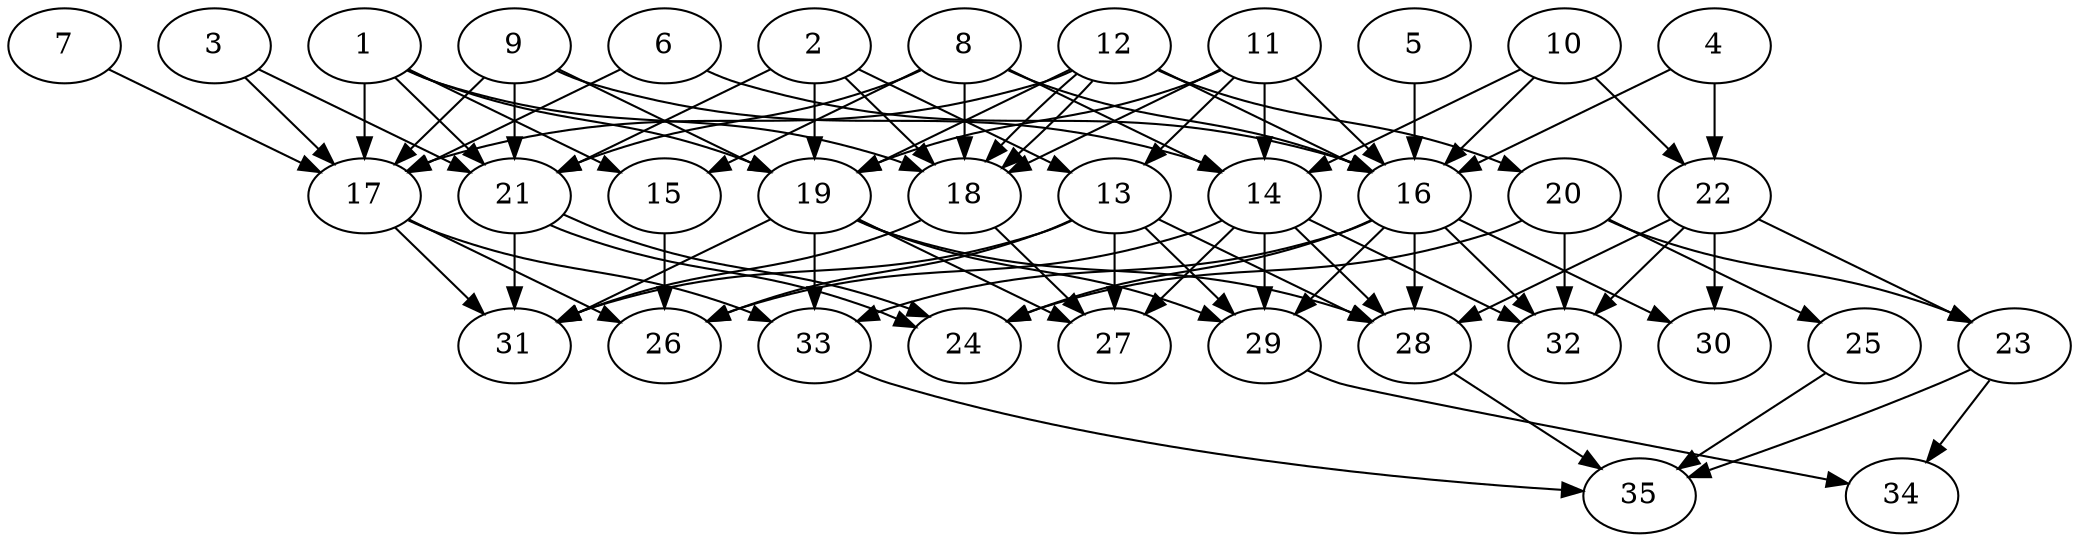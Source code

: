 // DAG automatically generated by daggen at Thu Oct  3 14:05:37 2019
// ./daggen --dot -n 35 --ccr 0.4 --fat 0.7 --regular 0.9 --density 0.6 --mindata 5242880 --maxdata 52428800 
digraph G {
  1 [size="96972800", alpha="0.15", expect_size="38789120"] 
  1 -> 15 [size ="38789120"]
  1 -> 17 [size ="38789120"]
  1 -> 18 [size ="38789120"]
  1 -> 19 [size ="38789120"]
  1 -> 21 [size ="38789120"]
  2 [size="72832000", alpha="0.10", expect_size="29132800"] 
  2 -> 13 [size ="29132800"]
  2 -> 18 [size ="29132800"]
  2 -> 19 [size ="29132800"]
  2 -> 21 [size ="29132800"]
  3 [size="49610240", alpha="0.08", expect_size="19844096"] 
  3 -> 17 [size ="19844096"]
  3 -> 21 [size ="19844096"]
  4 [size="115417600", alpha="0.05", expect_size="46167040"] 
  4 -> 16 [size ="46167040"]
  4 -> 22 [size ="46167040"]
  5 [size="125959680", alpha="0.15", expect_size="50383872"] 
  5 -> 16 [size ="50383872"]
  6 [size="77463040", alpha="0.04", expect_size="30985216"] 
  6 -> 16 [size ="30985216"]
  6 -> 17 [size ="30985216"]
  7 [size="60784640", alpha="0.12", expect_size="24313856"] 
  7 -> 17 [size ="24313856"]
  8 [size="105694720", alpha="0.19", expect_size="42277888"] 
  8 -> 14 [size ="42277888"]
  8 -> 15 [size ="42277888"]
  8 -> 16 [size ="42277888"]
  8 -> 18 [size ="42277888"]
  8 -> 21 [size ="42277888"]
  9 [size="14051840", alpha="0.14", expect_size="5620736"] 
  9 -> 14 [size ="5620736"]
  9 -> 17 [size ="5620736"]
  9 -> 19 [size ="5620736"]
  9 -> 21 [size ="5620736"]
  10 [size="104061440", alpha="0.18", expect_size="41624576"] 
  10 -> 14 [size ="41624576"]
  10 -> 16 [size ="41624576"]
  10 -> 22 [size ="41624576"]
  11 [size="62863360", alpha="0.09", expect_size="25145344"] 
  11 -> 13 [size ="25145344"]
  11 -> 14 [size ="25145344"]
  11 -> 16 [size ="25145344"]
  11 -> 18 [size ="25145344"]
  11 -> 19 [size ="25145344"]
  12 [size="32880640", alpha="0.09", expect_size="13152256"] 
  12 -> 16 [size ="13152256"]
  12 -> 17 [size ="13152256"]
  12 -> 18 [size ="13152256"]
  12 -> 18 [size ="13152256"]
  12 -> 19 [size ="13152256"]
  12 -> 20 [size ="13152256"]
  13 [size="91043840", alpha="0.08", expect_size="36417536"] 
  13 -> 26 [size ="36417536"]
  13 -> 27 [size ="36417536"]
  13 -> 28 [size ="36417536"]
  13 -> 29 [size ="36417536"]
  13 -> 31 [size ="36417536"]
  14 [size="21194240", alpha="0.01", expect_size="8477696"] 
  14 -> 26 [size ="8477696"]
  14 -> 27 [size ="8477696"]
  14 -> 28 [size ="8477696"]
  14 -> 29 [size ="8477696"]
  14 -> 32 [size ="8477696"]
  15 [size="52925440", alpha="0.13", expect_size="21170176"] 
  15 -> 26 [size ="21170176"]
  16 [size="22256640", alpha="0.03", expect_size="8902656"] 
  16 -> 24 [size ="8902656"]
  16 -> 28 [size ="8902656"]
  16 -> 29 [size ="8902656"]
  16 -> 30 [size ="8902656"]
  16 -> 32 [size ="8902656"]
  16 -> 33 [size ="8902656"]
  17 [size="47203840", alpha="0.05", expect_size="18881536"] 
  17 -> 26 [size ="18881536"]
  17 -> 31 [size ="18881536"]
  17 -> 33 [size ="18881536"]
  18 [size="117153280", alpha="0.07", expect_size="46861312"] 
  18 -> 27 [size ="46861312"]
  18 -> 31 [size ="46861312"]
  19 [size="108889600", alpha="0.03", expect_size="43555840"] 
  19 -> 27 [size ="43555840"]
  19 -> 28 [size ="43555840"]
  19 -> 29 [size ="43555840"]
  19 -> 31 [size ="43555840"]
  19 -> 33 [size ="43555840"]
  20 [size="74260480", alpha="0.20", expect_size="29704192"] 
  20 -> 23 [size ="29704192"]
  20 -> 24 [size ="29704192"]
  20 -> 25 [size ="29704192"]
  20 -> 32 [size ="29704192"]
  21 [size="61506560", alpha="0.11", expect_size="24602624"] 
  21 -> 24 [size ="24602624"]
  21 -> 24 [size ="24602624"]
  21 -> 31 [size ="24602624"]
  22 [size="112583680", alpha="0.12", expect_size="45033472"] 
  22 -> 23 [size ="45033472"]
  22 -> 28 [size ="45033472"]
  22 -> 30 [size ="45033472"]
  22 -> 32 [size ="45033472"]
  23 [size="45573120", alpha="0.20", expect_size="18229248"] 
  23 -> 34 [size ="18229248"]
  23 -> 35 [size ="18229248"]
  24 [size="92451840", alpha="0.04", expect_size="36980736"] 
  25 [size="98680320", alpha="0.08", expect_size="39472128"] 
  25 -> 35 [size ="39472128"]
  26 [size="54461440", alpha="0.03", expect_size="21784576"] 
  27 [size="69409280", alpha="0.06", expect_size="27763712"] 
  28 [size="97835520", alpha="0.05", expect_size="39134208"] 
  28 -> 35 [size ="39134208"]
  29 [size="18757120", alpha="0.04", expect_size="7502848"] 
  29 -> 34 [size ="7502848"]
  30 [size="36241920", alpha="0.18", expect_size="14496768"] 
  31 [size="35468800", alpha="0.00", expect_size="14187520"] 
  32 [size="100308480", alpha="0.06", expect_size="40123392"] 
  33 [size="54556160", alpha="0.06", expect_size="21822464"] 
  33 -> 35 [size ="21822464"]
  34 [size="52682240", alpha="0.06", expect_size="21072896"] 
  35 [size="79032320", alpha="0.13", expect_size="31612928"] 
}
